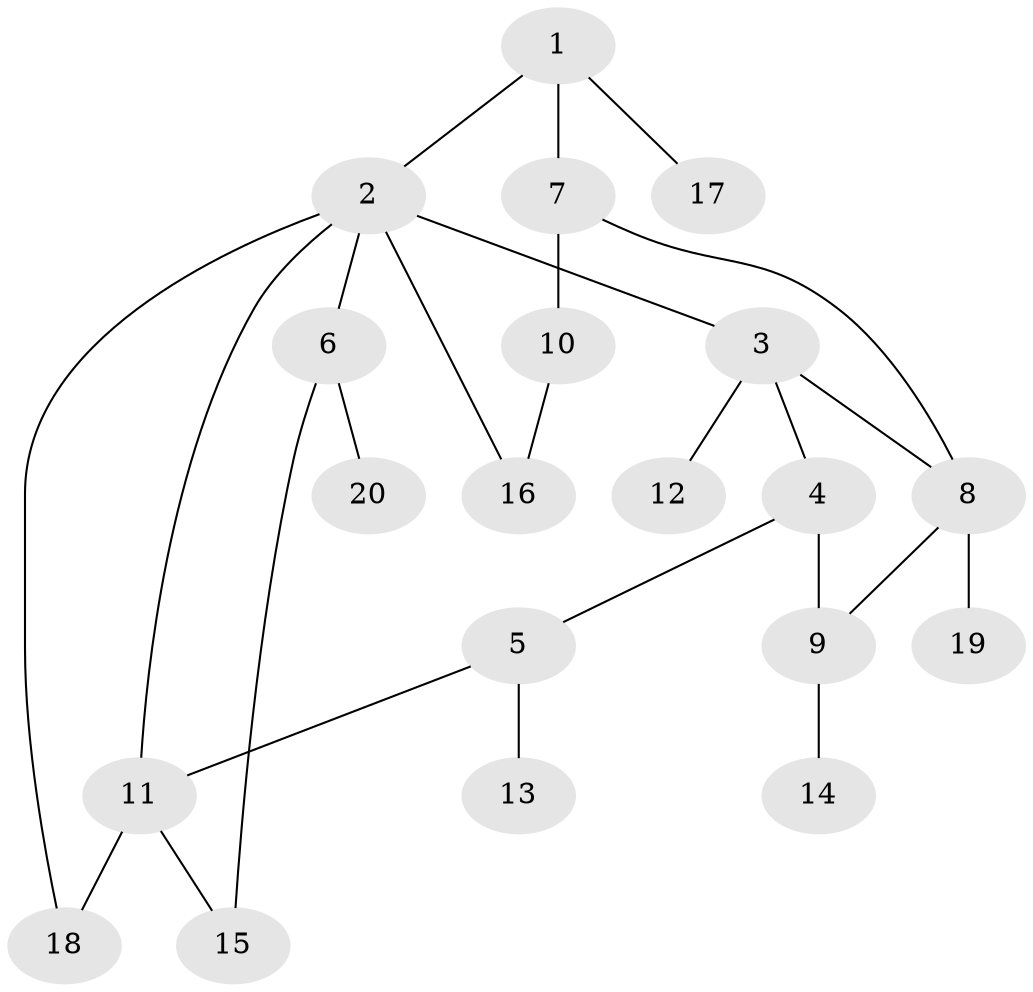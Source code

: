 // Generated by graph-tools (version 1.1) at 2025/46/02/15/25 05:46:28]
// undirected, 20 vertices, 25 edges
graph export_dot {
graph [start="1"]
  node [color=gray90,style=filled];
  1;
  2;
  3;
  4;
  5;
  6;
  7;
  8;
  9;
  10;
  11;
  12;
  13;
  14;
  15;
  16;
  17;
  18;
  19;
  20;
  1 -- 2;
  1 -- 7;
  1 -- 17;
  2 -- 3;
  2 -- 6;
  2 -- 11;
  2 -- 18;
  2 -- 16;
  3 -- 4;
  3 -- 12;
  3 -- 8;
  4 -- 5;
  4 -- 9;
  5 -- 13;
  5 -- 11;
  6 -- 15;
  6 -- 20;
  7 -- 8;
  7 -- 10;
  8 -- 9;
  8 -- 19;
  9 -- 14;
  10 -- 16;
  11 -- 18;
  11 -- 15;
}
